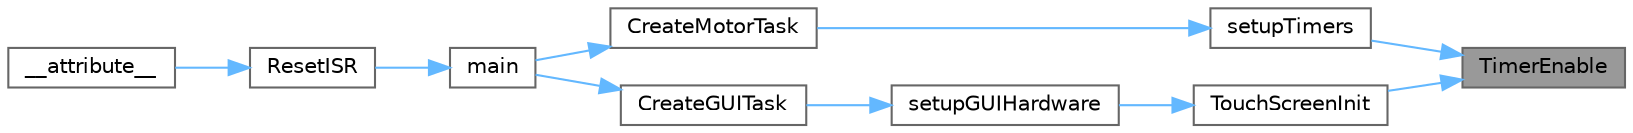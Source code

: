 digraph "TimerEnable"
{
 // LATEX_PDF_SIZE
  bgcolor="transparent";
  edge [fontname=Helvetica,fontsize=10,labelfontname=Helvetica,labelfontsize=10];
  node [fontname=Helvetica,fontsize=10,shape=box,height=0.2,width=0.4];
  rankdir="RL";
  Node1 [id="Node000001",label="TimerEnable",height=0.2,width=0.4,color="gray40", fillcolor="grey60", style="filled", fontcolor="black",tooltip=" "];
  Node1 -> Node2 [id="edge1_Node000001_Node000002",dir="back",color="steelblue1",style="solid",tooltip=" "];
  Node2 [id="Node000002",label="setupTimers",height=0.2,width=0.4,color="grey40", fillcolor="white", style="filled",URL="$group__motor.html#gaf30c012c92bdd66716137298e1f7e198",tooltip="Configure Timer1 for RPM ramping control."];
  Node2 -> Node3 [id="edge2_Node000002_Node000003",dir="back",color="steelblue1",style="solid",tooltip=" "];
  Node3 [id="Node000003",label="CreateMotorTask",height=0.2,width=0.4,color="grey40", fillcolor="white", style="filled",URL="$group__motor.html#ga17acdc6905b68b45c67aa61fe958f688",tooltip="Create Motor Control Tasks."];
  Node3 -> Node4 [id="edge3_Node000003_Node000004",dir="back",color="steelblue1",style="solid",tooltip=" "];
  Node4 [id="Node000004",label="main",height=0.2,width=0.4,color="grey40", fillcolor="white", style="filled",URL="$main_8c.html#a840291bc02cba5474a4cb46a9b9566fe",tooltip="Starting function, that call the initialization functions."];
  Node4 -> Node5 [id="edge4_Node000004_Node000005",dir="back",color="steelblue1",style="solid",tooltip=" "];
  Node5 [id="Node000005",label="ResetISR",height=0.2,width=0.4,color="grey40", fillcolor="white", style="filled",URL="$startup__gcc_8c.html#a516ff8924be921fa3a1bb7754b1f5734",tooltip=" "];
  Node5 -> Node6 [id="edge5_Node000005_Node000006",dir="back",color="steelblue1",style="solid",tooltip=" "];
  Node6 [id="Node000006",label="__attribute__",height=0.2,width=0.4,color="grey40", fillcolor="white", style="filled",URL="$startup__gcc_8c.html#ac301d0df9e7ae88a8033eb61344b22c5",tooltip=" "];
  Node1 -> Node7 [id="edge6_Node000001_Node000007",dir="back",color="steelblue1",style="solid",tooltip=" "];
  Node7 [id="Node000007",label="TouchScreenInit",height=0.2,width=0.4,color="grey40", fillcolor="white", style="filled",URL="$group__touch__api.html#gad1bbcdff4a7cd3810aab1ce950559506",tooltip=" "];
  Node7 -> Node8 [id="edge7_Node000007_Node000008",dir="back",color="steelblue1",style="solid",tooltip=" "];
  Node8 [id="Node000008",label="setupGUIHardware",height=0.2,width=0.4,color="grey40", fillcolor="white", style="filled",URL="$gui_8c.html#ab10d5e7d96297855a1976f6f11baa909",tooltip="Initializes the GUI hardware and display context."];
  Node8 -> Node9 [id="edge8_Node000008_Node000009",dir="back",color="steelblue1",style="solid",tooltip=" "];
  Node9 [id="Node000009",label="CreateGUITask",height=0.2,width=0.4,color="grey40", fillcolor="white", style="filled",URL="$gui_8c.html#ae4a47c23309c2130fe19568576a30e6f",tooltip="Creates the GUI task and initializes the display."];
  Node9 -> Node4 [id="edge9_Node000009_Node000004",dir="back",color="steelblue1",style="solid",tooltip=" "];
}
